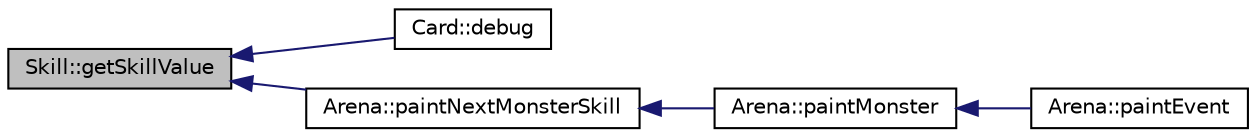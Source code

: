 digraph "Skill::getSkillValue"
{
  bgcolor="transparent";
  edge [fontname="Helvetica",fontsize="10",labelfontname="Helvetica",labelfontsize="10"];
  node [fontname="Helvetica",fontsize="10",shape=record];
  rankdir="LR";
  Node12 [label="Skill::getSkillValue",height=0.2,width=0.4,color="black", fillcolor="grey75", style="filled", fontcolor="black"];
  Node12 -> Node13 [dir="back",color="midnightblue",fontsize="10",style="solid",fontname="Helvetica"];
  Node13 [label="Card::debug",height=0.2,width=0.4,color="black",URL="$classCard.html#a83b782777f43d4841158f4ab27e08cbb"];
  Node12 -> Node14 [dir="back",color="midnightblue",fontsize="10",style="solid",fontname="Helvetica"];
  Node14 [label="Arena::paintNextMonsterSkill",height=0.2,width=0.4,color="black",URL="$classArena.html#a99c03d5c020b4c7a9d37009cd86fd300"];
  Node14 -> Node15 [dir="back",color="midnightblue",fontsize="10",style="solid",fontname="Helvetica"];
  Node15 [label="Arena::paintMonster",height=0.2,width=0.4,color="black",URL="$classArena.html#a53187edf7aad816c2d2543091a6ec8c6"];
  Node15 -> Node16 [dir="back",color="midnightblue",fontsize="10",style="solid",fontname="Helvetica"];
  Node16 [label="Arena::paintEvent",height=0.2,width=0.4,color="black",URL="$classArena.html#a4c569be6d5527861c63e1b2bf0016e95",tooltip="Hauptzeichenevent, welche das gesamte Spielfeld inklusive aller Objekte zeichnet. ..."];
}

